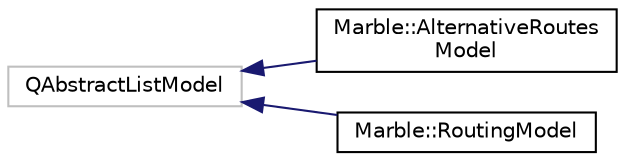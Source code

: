 digraph "Graphical Class Hierarchy"
{
  edge [fontname="Helvetica",fontsize="10",labelfontname="Helvetica",labelfontsize="10"];
  node [fontname="Helvetica",fontsize="10",shape=record];
  rankdir="LR";
  Node1 [label="QAbstractListModel",height=0.2,width=0.4,color="grey75", fillcolor="white", style="filled"];
  Node1 -> Node2 [dir="back",color="midnightblue",fontsize="10",style="solid",fontname="Helvetica"];
  Node2 [label="Marble::AlternativeRoutes\lModel",height=0.2,width=0.4,color="black", fillcolor="white", style="filled",URL="$class_marble_1_1_alternative_routes_model.html"];
  Node1 -> Node3 [dir="back",color="midnightblue",fontsize="10",style="solid",fontname="Helvetica"];
  Node3 [label="Marble::RoutingModel",height=0.2,width=0.4,color="black", fillcolor="white", style="filled",URL="$class_marble_1_1_routing_model.html"];
}
